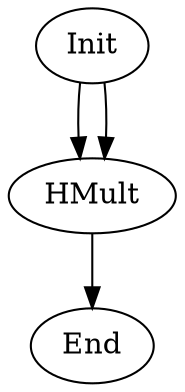 digraph G {
Init[label="Init"];
HMult0[label="HMult"];
End[label="End"];
Init->HMult0[];
Init->HMult0[];
HMult0->End[];
}
